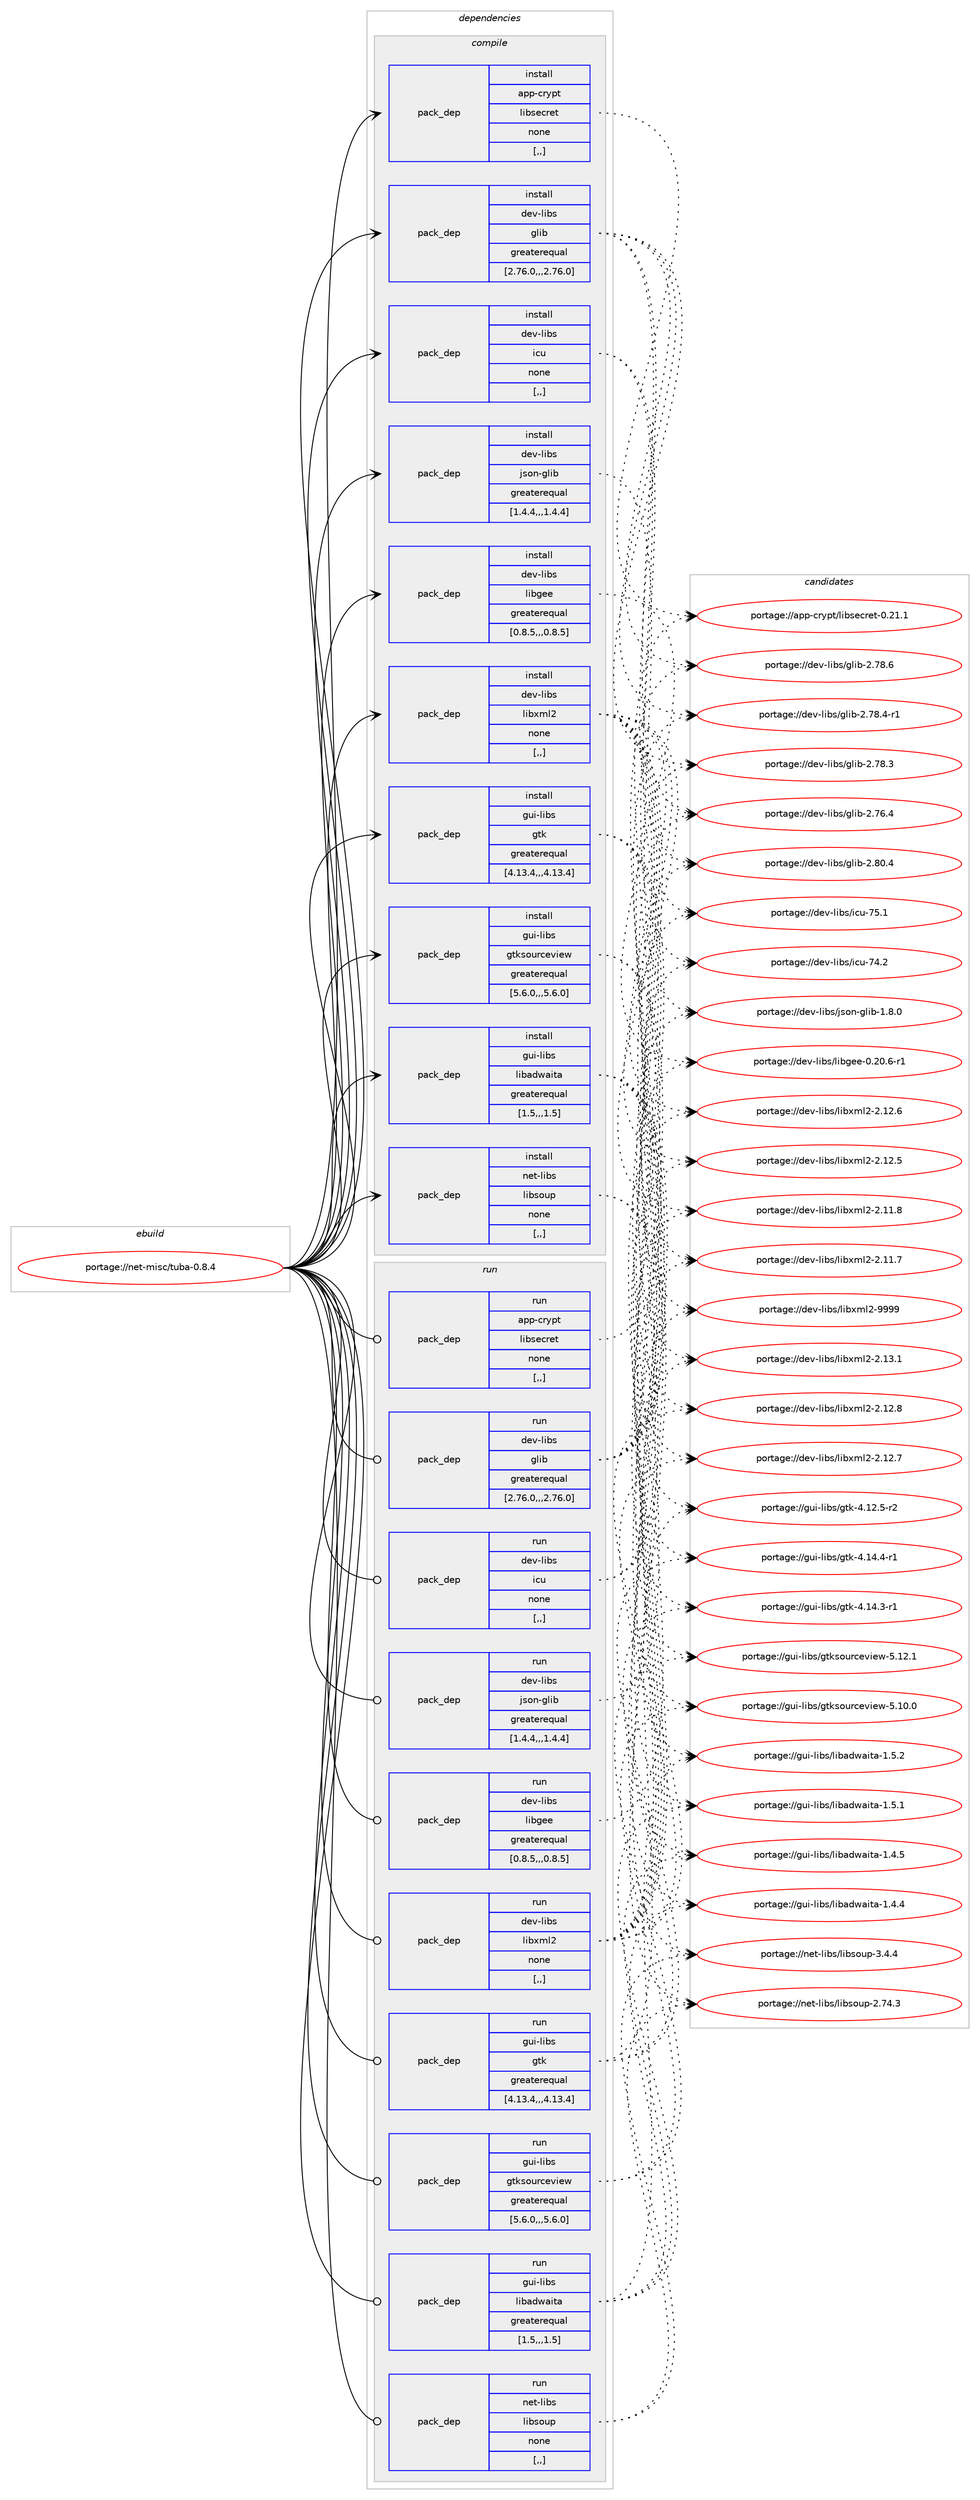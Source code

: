 digraph prolog {

# *************
# Graph options
# *************

newrank=true;
concentrate=true;
compound=true;
graph [rankdir=LR,fontname=Helvetica,fontsize=10,ranksep=1.5];#, ranksep=2.5, nodesep=0.2];
edge  [arrowhead=vee];
node  [fontname=Helvetica,fontsize=10];

# **********
# The ebuild
# **********

subgraph cluster_leftcol {
color=gray;
label=<<i>ebuild</i>>;
id [label="portage://net-misc/tuba-0.8.4", color=red, width=4, href="../net-misc/tuba-0.8.4.svg"];
}

# ****************
# The dependencies
# ****************

subgraph cluster_midcol {
color=gray;
label=<<i>dependencies</i>>;
subgraph cluster_compile {
fillcolor="#eeeeee";
style=filled;
label=<<i>compile</i>>;
subgraph pack647713 {
dependency887197 [label=<<TABLE BORDER="0" CELLBORDER="1" CELLSPACING="0" CELLPADDING="4" WIDTH="220"><TR><TD ROWSPAN="6" CELLPADDING="30">pack_dep</TD></TR><TR><TD WIDTH="110">install</TD></TR><TR><TD>app-crypt</TD></TR><TR><TD>libsecret</TD></TR><TR><TD>none</TD></TR><TR><TD>[,,]</TD></TR></TABLE>>, shape=none, color=blue];
}
id:e -> dependency887197:w [weight=20,style="solid",arrowhead="vee"];
subgraph pack647714 {
dependency887198 [label=<<TABLE BORDER="0" CELLBORDER="1" CELLSPACING="0" CELLPADDING="4" WIDTH="220"><TR><TD ROWSPAN="6" CELLPADDING="30">pack_dep</TD></TR><TR><TD WIDTH="110">install</TD></TR><TR><TD>dev-libs</TD></TR><TR><TD>glib</TD></TR><TR><TD>greaterequal</TD></TR><TR><TD>[2.76.0,,,2.76.0]</TD></TR></TABLE>>, shape=none, color=blue];
}
id:e -> dependency887198:w [weight=20,style="solid",arrowhead="vee"];
subgraph pack647715 {
dependency887199 [label=<<TABLE BORDER="0" CELLBORDER="1" CELLSPACING="0" CELLPADDING="4" WIDTH="220"><TR><TD ROWSPAN="6" CELLPADDING="30">pack_dep</TD></TR><TR><TD WIDTH="110">install</TD></TR><TR><TD>dev-libs</TD></TR><TR><TD>icu</TD></TR><TR><TD>none</TD></TR><TR><TD>[,,]</TD></TR></TABLE>>, shape=none, color=blue];
}
id:e -> dependency887199:w [weight=20,style="solid",arrowhead="vee"];
subgraph pack647716 {
dependency887200 [label=<<TABLE BORDER="0" CELLBORDER="1" CELLSPACING="0" CELLPADDING="4" WIDTH="220"><TR><TD ROWSPAN="6" CELLPADDING="30">pack_dep</TD></TR><TR><TD WIDTH="110">install</TD></TR><TR><TD>dev-libs</TD></TR><TR><TD>json-glib</TD></TR><TR><TD>greaterequal</TD></TR><TR><TD>[1.4.4,,,1.4.4]</TD></TR></TABLE>>, shape=none, color=blue];
}
id:e -> dependency887200:w [weight=20,style="solid",arrowhead="vee"];
subgraph pack647717 {
dependency887201 [label=<<TABLE BORDER="0" CELLBORDER="1" CELLSPACING="0" CELLPADDING="4" WIDTH="220"><TR><TD ROWSPAN="6" CELLPADDING="30">pack_dep</TD></TR><TR><TD WIDTH="110">install</TD></TR><TR><TD>dev-libs</TD></TR><TR><TD>libgee</TD></TR><TR><TD>greaterequal</TD></TR><TR><TD>[0.8.5,,,0.8.5]</TD></TR></TABLE>>, shape=none, color=blue];
}
id:e -> dependency887201:w [weight=20,style="solid",arrowhead="vee"];
subgraph pack647718 {
dependency887202 [label=<<TABLE BORDER="0" CELLBORDER="1" CELLSPACING="0" CELLPADDING="4" WIDTH="220"><TR><TD ROWSPAN="6" CELLPADDING="30">pack_dep</TD></TR><TR><TD WIDTH="110">install</TD></TR><TR><TD>dev-libs</TD></TR><TR><TD>libxml2</TD></TR><TR><TD>none</TD></TR><TR><TD>[,,]</TD></TR></TABLE>>, shape=none, color=blue];
}
id:e -> dependency887202:w [weight=20,style="solid",arrowhead="vee"];
subgraph pack647719 {
dependency887203 [label=<<TABLE BORDER="0" CELLBORDER="1" CELLSPACING="0" CELLPADDING="4" WIDTH="220"><TR><TD ROWSPAN="6" CELLPADDING="30">pack_dep</TD></TR><TR><TD WIDTH="110">install</TD></TR><TR><TD>gui-libs</TD></TR><TR><TD>gtk</TD></TR><TR><TD>greaterequal</TD></TR><TR><TD>[4.13.4,,,4.13.4]</TD></TR></TABLE>>, shape=none, color=blue];
}
id:e -> dependency887203:w [weight=20,style="solid",arrowhead="vee"];
subgraph pack647720 {
dependency887204 [label=<<TABLE BORDER="0" CELLBORDER="1" CELLSPACING="0" CELLPADDING="4" WIDTH="220"><TR><TD ROWSPAN="6" CELLPADDING="30">pack_dep</TD></TR><TR><TD WIDTH="110">install</TD></TR><TR><TD>gui-libs</TD></TR><TR><TD>gtksourceview</TD></TR><TR><TD>greaterequal</TD></TR><TR><TD>[5.6.0,,,5.6.0]</TD></TR></TABLE>>, shape=none, color=blue];
}
id:e -> dependency887204:w [weight=20,style="solid",arrowhead="vee"];
subgraph pack647721 {
dependency887205 [label=<<TABLE BORDER="0" CELLBORDER="1" CELLSPACING="0" CELLPADDING="4" WIDTH="220"><TR><TD ROWSPAN="6" CELLPADDING="30">pack_dep</TD></TR><TR><TD WIDTH="110">install</TD></TR><TR><TD>gui-libs</TD></TR><TR><TD>libadwaita</TD></TR><TR><TD>greaterequal</TD></TR><TR><TD>[1.5,,,1.5]</TD></TR></TABLE>>, shape=none, color=blue];
}
id:e -> dependency887205:w [weight=20,style="solid",arrowhead="vee"];
subgraph pack647722 {
dependency887206 [label=<<TABLE BORDER="0" CELLBORDER="1" CELLSPACING="0" CELLPADDING="4" WIDTH="220"><TR><TD ROWSPAN="6" CELLPADDING="30">pack_dep</TD></TR><TR><TD WIDTH="110">install</TD></TR><TR><TD>net-libs</TD></TR><TR><TD>libsoup</TD></TR><TR><TD>none</TD></TR><TR><TD>[,,]</TD></TR></TABLE>>, shape=none, color=blue];
}
id:e -> dependency887206:w [weight=20,style="solid",arrowhead="vee"];
}
subgraph cluster_compileandrun {
fillcolor="#eeeeee";
style=filled;
label=<<i>compile and run</i>>;
}
subgraph cluster_run {
fillcolor="#eeeeee";
style=filled;
label=<<i>run</i>>;
subgraph pack647723 {
dependency887207 [label=<<TABLE BORDER="0" CELLBORDER="1" CELLSPACING="0" CELLPADDING="4" WIDTH="220"><TR><TD ROWSPAN="6" CELLPADDING="30">pack_dep</TD></TR><TR><TD WIDTH="110">run</TD></TR><TR><TD>app-crypt</TD></TR><TR><TD>libsecret</TD></TR><TR><TD>none</TD></TR><TR><TD>[,,]</TD></TR></TABLE>>, shape=none, color=blue];
}
id:e -> dependency887207:w [weight=20,style="solid",arrowhead="odot"];
subgraph pack647724 {
dependency887208 [label=<<TABLE BORDER="0" CELLBORDER="1" CELLSPACING="0" CELLPADDING="4" WIDTH="220"><TR><TD ROWSPAN="6" CELLPADDING="30">pack_dep</TD></TR><TR><TD WIDTH="110">run</TD></TR><TR><TD>dev-libs</TD></TR><TR><TD>glib</TD></TR><TR><TD>greaterequal</TD></TR><TR><TD>[2.76.0,,,2.76.0]</TD></TR></TABLE>>, shape=none, color=blue];
}
id:e -> dependency887208:w [weight=20,style="solid",arrowhead="odot"];
subgraph pack647725 {
dependency887209 [label=<<TABLE BORDER="0" CELLBORDER="1" CELLSPACING="0" CELLPADDING="4" WIDTH="220"><TR><TD ROWSPAN="6" CELLPADDING="30">pack_dep</TD></TR><TR><TD WIDTH="110">run</TD></TR><TR><TD>dev-libs</TD></TR><TR><TD>icu</TD></TR><TR><TD>none</TD></TR><TR><TD>[,,]</TD></TR></TABLE>>, shape=none, color=blue];
}
id:e -> dependency887209:w [weight=20,style="solid",arrowhead="odot"];
subgraph pack647726 {
dependency887210 [label=<<TABLE BORDER="0" CELLBORDER="1" CELLSPACING="0" CELLPADDING="4" WIDTH="220"><TR><TD ROWSPAN="6" CELLPADDING="30">pack_dep</TD></TR><TR><TD WIDTH="110">run</TD></TR><TR><TD>dev-libs</TD></TR><TR><TD>json-glib</TD></TR><TR><TD>greaterequal</TD></TR><TR><TD>[1.4.4,,,1.4.4]</TD></TR></TABLE>>, shape=none, color=blue];
}
id:e -> dependency887210:w [weight=20,style="solid",arrowhead="odot"];
subgraph pack647727 {
dependency887211 [label=<<TABLE BORDER="0" CELLBORDER="1" CELLSPACING="0" CELLPADDING="4" WIDTH="220"><TR><TD ROWSPAN="6" CELLPADDING="30">pack_dep</TD></TR><TR><TD WIDTH="110">run</TD></TR><TR><TD>dev-libs</TD></TR><TR><TD>libgee</TD></TR><TR><TD>greaterequal</TD></TR><TR><TD>[0.8.5,,,0.8.5]</TD></TR></TABLE>>, shape=none, color=blue];
}
id:e -> dependency887211:w [weight=20,style="solid",arrowhead="odot"];
subgraph pack647728 {
dependency887212 [label=<<TABLE BORDER="0" CELLBORDER="1" CELLSPACING="0" CELLPADDING="4" WIDTH="220"><TR><TD ROWSPAN="6" CELLPADDING="30">pack_dep</TD></TR><TR><TD WIDTH="110">run</TD></TR><TR><TD>dev-libs</TD></TR><TR><TD>libxml2</TD></TR><TR><TD>none</TD></TR><TR><TD>[,,]</TD></TR></TABLE>>, shape=none, color=blue];
}
id:e -> dependency887212:w [weight=20,style="solid",arrowhead="odot"];
subgraph pack647729 {
dependency887213 [label=<<TABLE BORDER="0" CELLBORDER="1" CELLSPACING="0" CELLPADDING="4" WIDTH="220"><TR><TD ROWSPAN="6" CELLPADDING="30">pack_dep</TD></TR><TR><TD WIDTH="110">run</TD></TR><TR><TD>gui-libs</TD></TR><TR><TD>gtk</TD></TR><TR><TD>greaterequal</TD></TR><TR><TD>[4.13.4,,,4.13.4]</TD></TR></TABLE>>, shape=none, color=blue];
}
id:e -> dependency887213:w [weight=20,style="solid",arrowhead="odot"];
subgraph pack647730 {
dependency887214 [label=<<TABLE BORDER="0" CELLBORDER="1" CELLSPACING="0" CELLPADDING="4" WIDTH="220"><TR><TD ROWSPAN="6" CELLPADDING="30">pack_dep</TD></TR><TR><TD WIDTH="110">run</TD></TR><TR><TD>gui-libs</TD></TR><TR><TD>gtksourceview</TD></TR><TR><TD>greaterequal</TD></TR><TR><TD>[5.6.0,,,5.6.0]</TD></TR></TABLE>>, shape=none, color=blue];
}
id:e -> dependency887214:w [weight=20,style="solid",arrowhead="odot"];
subgraph pack647731 {
dependency887215 [label=<<TABLE BORDER="0" CELLBORDER="1" CELLSPACING="0" CELLPADDING="4" WIDTH="220"><TR><TD ROWSPAN="6" CELLPADDING="30">pack_dep</TD></TR><TR><TD WIDTH="110">run</TD></TR><TR><TD>gui-libs</TD></TR><TR><TD>libadwaita</TD></TR><TR><TD>greaterequal</TD></TR><TR><TD>[1.5,,,1.5]</TD></TR></TABLE>>, shape=none, color=blue];
}
id:e -> dependency887215:w [weight=20,style="solid",arrowhead="odot"];
subgraph pack647732 {
dependency887216 [label=<<TABLE BORDER="0" CELLBORDER="1" CELLSPACING="0" CELLPADDING="4" WIDTH="220"><TR><TD ROWSPAN="6" CELLPADDING="30">pack_dep</TD></TR><TR><TD WIDTH="110">run</TD></TR><TR><TD>net-libs</TD></TR><TR><TD>libsoup</TD></TR><TR><TD>none</TD></TR><TR><TD>[,,]</TD></TR></TABLE>>, shape=none, color=blue];
}
id:e -> dependency887216:w [weight=20,style="solid",arrowhead="odot"];
}
}

# **************
# The candidates
# **************

subgraph cluster_choices {
rank=same;
color=gray;
label=<<i>candidates</i>>;

subgraph choice647713 {
color=black;
nodesep=1;
choice97112112459911412111211647108105981151019911410111645484650494649 [label="portage://app-crypt/libsecret-0.21.1", color=red, width=4,href="../app-crypt/libsecret-0.21.1.svg"];
dependency887197:e -> choice97112112459911412111211647108105981151019911410111645484650494649:w [style=dotted,weight="100"];
}
subgraph choice647714 {
color=black;
nodesep=1;
choice1001011184510810598115471031081059845504656484652 [label="portage://dev-libs/glib-2.80.4", color=red, width=4,href="../dev-libs/glib-2.80.4.svg"];
choice1001011184510810598115471031081059845504655564654 [label="portage://dev-libs/glib-2.78.6", color=red, width=4,href="../dev-libs/glib-2.78.6.svg"];
choice10010111845108105981154710310810598455046555646524511449 [label="portage://dev-libs/glib-2.78.4-r1", color=red, width=4,href="../dev-libs/glib-2.78.4-r1.svg"];
choice1001011184510810598115471031081059845504655564651 [label="portage://dev-libs/glib-2.78.3", color=red, width=4,href="../dev-libs/glib-2.78.3.svg"];
choice1001011184510810598115471031081059845504655544652 [label="portage://dev-libs/glib-2.76.4", color=red, width=4,href="../dev-libs/glib-2.76.4.svg"];
dependency887198:e -> choice1001011184510810598115471031081059845504656484652:w [style=dotted,weight="100"];
dependency887198:e -> choice1001011184510810598115471031081059845504655564654:w [style=dotted,weight="100"];
dependency887198:e -> choice10010111845108105981154710310810598455046555646524511449:w [style=dotted,weight="100"];
dependency887198:e -> choice1001011184510810598115471031081059845504655564651:w [style=dotted,weight="100"];
dependency887198:e -> choice1001011184510810598115471031081059845504655544652:w [style=dotted,weight="100"];
}
subgraph choice647715 {
color=black;
nodesep=1;
choice100101118451081059811547105991174555534649 [label="portage://dev-libs/icu-75.1", color=red, width=4,href="../dev-libs/icu-75.1.svg"];
choice100101118451081059811547105991174555524650 [label="portage://dev-libs/icu-74.2", color=red, width=4,href="../dev-libs/icu-74.2.svg"];
dependency887199:e -> choice100101118451081059811547105991174555534649:w [style=dotted,weight="100"];
dependency887199:e -> choice100101118451081059811547105991174555524650:w [style=dotted,weight="100"];
}
subgraph choice647716 {
color=black;
nodesep=1;
choice1001011184510810598115471061151111104510310810598454946564648 [label="portage://dev-libs/json-glib-1.8.0", color=red, width=4,href="../dev-libs/json-glib-1.8.0.svg"];
dependency887200:e -> choice1001011184510810598115471061151111104510310810598454946564648:w [style=dotted,weight="100"];
}
subgraph choice647717 {
color=black;
nodesep=1;
choice10010111845108105981154710810598103101101454846504846544511449 [label="portage://dev-libs/libgee-0.20.6-r1", color=red, width=4,href="../dev-libs/libgee-0.20.6-r1.svg"];
dependency887201:e -> choice10010111845108105981154710810598103101101454846504846544511449:w [style=dotted,weight="100"];
}
subgraph choice647718 {
color=black;
nodesep=1;
choice10010111845108105981154710810598120109108504557575757 [label="portage://dev-libs/libxml2-9999", color=red, width=4,href="../dev-libs/libxml2-9999.svg"];
choice100101118451081059811547108105981201091085045504649514649 [label="portage://dev-libs/libxml2-2.13.1", color=red, width=4,href="../dev-libs/libxml2-2.13.1.svg"];
choice100101118451081059811547108105981201091085045504649504656 [label="portage://dev-libs/libxml2-2.12.8", color=red, width=4,href="../dev-libs/libxml2-2.12.8.svg"];
choice100101118451081059811547108105981201091085045504649504655 [label="portage://dev-libs/libxml2-2.12.7", color=red, width=4,href="../dev-libs/libxml2-2.12.7.svg"];
choice100101118451081059811547108105981201091085045504649504654 [label="portage://dev-libs/libxml2-2.12.6", color=red, width=4,href="../dev-libs/libxml2-2.12.6.svg"];
choice100101118451081059811547108105981201091085045504649504653 [label="portage://dev-libs/libxml2-2.12.5", color=red, width=4,href="../dev-libs/libxml2-2.12.5.svg"];
choice100101118451081059811547108105981201091085045504649494656 [label="portage://dev-libs/libxml2-2.11.8", color=red, width=4,href="../dev-libs/libxml2-2.11.8.svg"];
choice100101118451081059811547108105981201091085045504649494655 [label="portage://dev-libs/libxml2-2.11.7", color=red, width=4,href="../dev-libs/libxml2-2.11.7.svg"];
dependency887202:e -> choice10010111845108105981154710810598120109108504557575757:w [style=dotted,weight="100"];
dependency887202:e -> choice100101118451081059811547108105981201091085045504649514649:w [style=dotted,weight="100"];
dependency887202:e -> choice100101118451081059811547108105981201091085045504649504656:w [style=dotted,weight="100"];
dependency887202:e -> choice100101118451081059811547108105981201091085045504649504655:w [style=dotted,weight="100"];
dependency887202:e -> choice100101118451081059811547108105981201091085045504649504654:w [style=dotted,weight="100"];
dependency887202:e -> choice100101118451081059811547108105981201091085045504649504653:w [style=dotted,weight="100"];
dependency887202:e -> choice100101118451081059811547108105981201091085045504649494656:w [style=dotted,weight="100"];
dependency887202:e -> choice100101118451081059811547108105981201091085045504649494655:w [style=dotted,weight="100"];
}
subgraph choice647719 {
color=black;
nodesep=1;
choice103117105451081059811547103116107455246495246524511449 [label="portage://gui-libs/gtk-4.14.4-r1", color=red, width=4,href="../gui-libs/gtk-4.14.4-r1.svg"];
choice103117105451081059811547103116107455246495246514511449 [label="portage://gui-libs/gtk-4.14.3-r1", color=red, width=4,href="../gui-libs/gtk-4.14.3-r1.svg"];
choice103117105451081059811547103116107455246495046534511450 [label="portage://gui-libs/gtk-4.12.5-r2", color=red, width=4,href="../gui-libs/gtk-4.12.5-r2.svg"];
dependency887203:e -> choice103117105451081059811547103116107455246495246524511449:w [style=dotted,weight="100"];
dependency887203:e -> choice103117105451081059811547103116107455246495246514511449:w [style=dotted,weight="100"];
dependency887203:e -> choice103117105451081059811547103116107455246495046534511450:w [style=dotted,weight="100"];
}
subgraph choice647720 {
color=black;
nodesep=1;
choice1031171054510810598115471031161071151111171149910111810510111945534649504649 [label="portage://gui-libs/gtksourceview-5.12.1", color=red, width=4,href="../gui-libs/gtksourceview-5.12.1.svg"];
choice1031171054510810598115471031161071151111171149910111810510111945534649484648 [label="portage://gui-libs/gtksourceview-5.10.0", color=red, width=4,href="../gui-libs/gtksourceview-5.10.0.svg"];
dependency887204:e -> choice1031171054510810598115471031161071151111171149910111810510111945534649504649:w [style=dotted,weight="100"];
dependency887204:e -> choice1031171054510810598115471031161071151111171149910111810510111945534649484648:w [style=dotted,weight="100"];
}
subgraph choice647721 {
color=black;
nodesep=1;
choice10311710545108105981154710810598971001199710511697454946534650 [label="portage://gui-libs/libadwaita-1.5.2", color=red, width=4,href="../gui-libs/libadwaita-1.5.2.svg"];
choice10311710545108105981154710810598971001199710511697454946534649 [label="portage://gui-libs/libadwaita-1.5.1", color=red, width=4,href="../gui-libs/libadwaita-1.5.1.svg"];
choice10311710545108105981154710810598971001199710511697454946524653 [label="portage://gui-libs/libadwaita-1.4.5", color=red, width=4,href="../gui-libs/libadwaita-1.4.5.svg"];
choice10311710545108105981154710810598971001199710511697454946524652 [label="portage://gui-libs/libadwaita-1.4.4", color=red, width=4,href="../gui-libs/libadwaita-1.4.4.svg"];
dependency887205:e -> choice10311710545108105981154710810598971001199710511697454946534650:w [style=dotted,weight="100"];
dependency887205:e -> choice10311710545108105981154710810598971001199710511697454946534649:w [style=dotted,weight="100"];
dependency887205:e -> choice10311710545108105981154710810598971001199710511697454946524653:w [style=dotted,weight="100"];
dependency887205:e -> choice10311710545108105981154710810598971001199710511697454946524652:w [style=dotted,weight="100"];
}
subgraph choice647722 {
color=black;
nodesep=1;
choice11010111645108105981154710810598115111117112455146524652 [label="portage://net-libs/libsoup-3.4.4", color=red, width=4,href="../net-libs/libsoup-3.4.4.svg"];
choice1101011164510810598115471081059811511111711245504655524651 [label="portage://net-libs/libsoup-2.74.3", color=red, width=4,href="../net-libs/libsoup-2.74.3.svg"];
dependency887206:e -> choice11010111645108105981154710810598115111117112455146524652:w [style=dotted,weight="100"];
dependency887206:e -> choice1101011164510810598115471081059811511111711245504655524651:w [style=dotted,weight="100"];
}
subgraph choice647723 {
color=black;
nodesep=1;
choice97112112459911412111211647108105981151019911410111645484650494649 [label="portage://app-crypt/libsecret-0.21.1", color=red, width=4,href="../app-crypt/libsecret-0.21.1.svg"];
dependency887207:e -> choice97112112459911412111211647108105981151019911410111645484650494649:w [style=dotted,weight="100"];
}
subgraph choice647724 {
color=black;
nodesep=1;
choice1001011184510810598115471031081059845504656484652 [label="portage://dev-libs/glib-2.80.4", color=red, width=4,href="../dev-libs/glib-2.80.4.svg"];
choice1001011184510810598115471031081059845504655564654 [label="portage://dev-libs/glib-2.78.6", color=red, width=4,href="../dev-libs/glib-2.78.6.svg"];
choice10010111845108105981154710310810598455046555646524511449 [label="portage://dev-libs/glib-2.78.4-r1", color=red, width=4,href="../dev-libs/glib-2.78.4-r1.svg"];
choice1001011184510810598115471031081059845504655564651 [label="portage://dev-libs/glib-2.78.3", color=red, width=4,href="../dev-libs/glib-2.78.3.svg"];
choice1001011184510810598115471031081059845504655544652 [label="portage://dev-libs/glib-2.76.4", color=red, width=4,href="../dev-libs/glib-2.76.4.svg"];
dependency887208:e -> choice1001011184510810598115471031081059845504656484652:w [style=dotted,weight="100"];
dependency887208:e -> choice1001011184510810598115471031081059845504655564654:w [style=dotted,weight="100"];
dependency887208:e -> choice10010111845108105981154710310810598455046555646524511449:w [style=dotted,weight="100"];
dependency887208:e -> choice1001011184510810598115471031081059845504655564651:w [style=dotted,weight="100"];
dependency887208:e -> choice1001011184510810598115471031081059845504655544652:w [style=dotted,weight="100"];
}
subgraph choice647725 {
color=black;
nodesep=1;
choice100101118451081059811547105991174555534649 [label="portage://dev-libs/icu-75.1", color=red, width=4,href="../dev-libs/icu-75.1.svg"];
choice100101118451081059811547105991174555524650 [label="portage://dev-libs/icu-74.2", color=red, width=4,href="../dev-libs/icu-74.2.svg"];
dependency887209:e -> choice100101118451081059811547105991174555534649:w [style=dotted,weight="100"];
dependency887209:e -> choice100101118451081059811547105991174555524650:w [style=dotted,weight="100"];
}
subgraph choice647726 {
color=black;
nodesep=1;
choice1001011184510810598115471061151111104510310810598454946564648 [label="portage://dev-libs/json-glib-1.8.0", color=red, width=4,href="../dev-libs/json-glib-1.8.0.svg"];
dependency887210:e -> choice1001011184510810598115471061151111104510310810598454946564648:w [style=dotted,weight="100"];
}
subgraph choice647727 {
color=black;
nodesep=1;
choice10010111845108105981154710810598103101101454846504846544511449 [label="portage://dev-libs/libgee-0.20.6-r1", color=red, width=4,href="../dev-libs/libgee-0.20.6-r1.svg"];
dependency887211:e -> choice10010111845108105981154710810598103101101454846504846544511449:w [style=dotted,weight="100"];
}
subgraph choice647728 {
color=black;
nodesep=1;
choice10010111845108105981154710810598120109108504557575757 [label="portage://dev-libs/libxml2-9999", color=red, width=4,href="../dev-libs/libxml2-9999.svg"];
choice100101118451081059811547108105981201091085045504649514649 [label="portage://dev-libs/libxml2-2.13.1", color=red, width=4,href="../dev-libs/libxml2-2.13.1.svg"];
choice100101118451081059811547108105981201091085045504649504656 [label="portage://dev-libs/libxml2-2.12.8", color=red, width=4,href="../dev-libs/libxml2-2.12.8.svg"];
choice100101118451081059811547108105981201091085045504649504655 [label="portage://dev-libs/libxml2-2.12.7", color=red, width=4,href="../dev-libs/libxml2-2.12.7.svg"];
choice100101118451081059811547108105981201091085045504649504654 [label="portage://dev-libs/libxml2-2.12.6", color=red, width=4,href="../dev-libs/libxml2-2.12.6.svg"];
choice100101118451081059811547108105981201091085045504649504653 [label="portage://dev-libs/libxml2-2.12.5", color=red, width=4,href="../dev-libs/libxml2-2.12.5.svg"];
choice100101118451081059811547108105981201091085045504649494656 [label="portage://dev-libs/libxml2-2.11.8", color=red, width=4,href="../dev-libs/libxml2-2.11.8.svg"];
choice100101118451081059811547108105981201091085045504649494655 [label="portage://dev-libs/libxml2-2.11.7", color=red, width=4,href="../dev-libs/libxml2-2.11.7.svg"];
dependency887212:e -> choice10010111845108105981154710810598120109108504557575757:w [style=dotted,weight="100"];
dependency887212:e -> choice100101118451081059811547108105981201091085045504649514649:w [style=dotted,weight="100"];
dependency887212:e -> choice100101118451081059811547108105981201091085045504649504656:w [style=dotted,weight="100"];
dependency887212:e -> choice100101118451081059811547108105981201091085045504649504655:w [style=dotted,weight="100"];
dependency887212:e -> choice100101118451081059811547108105981201091085045504649504654:w [style=dotted,weight="100"];
dependency887212:e -> choice100101118451081059811547108105981201091085045504649504653:w [style=dotted,weight="100"];
dependency887212:e -> choice100101118451081059811547108105981201091085045504649494656:w [style=dotted,weight="100"];
dependency887212:e -> choice100101118451081059811547108105981201091085045504649494655:w [style=dotted,weight="100"];
}
subgraph choice647729 {
color=black;
nodesep=1;
choice103117105451081059811547103116107455246495246524511449 [label="portage://gui-libs/gtk-4.14.4-r1", color=red, width=4,href="../gui-libs/gtk-4.14.4-r1.svg"];
choice103117105451081059811547103116107455246495246514511449 [label="portage://gui-libs/gtk-4.14.3-r1", color=red, width=4,href="../gui-libs/gtk-4.14.3-r1.svg"];
choice103117105451081059811547103116107455246495046534511450 [label="portage://gui-libs/gtk-4.12.5-r2", color=red, width=4,href="../gui-libs/gtk-4.12.5-r2.svg"];
dependency887213:e -> choice103117105451081059811547103116107455246495246524511449:w [style=dotted,weight="100"];
dependency887213:e -> choice103117105451081059811547103116107455246495246514511449:w [style=dotted,weight="100"];
dependency887213:e -> choice103117105451081059811547103116107455246495046534511450:w [style=dotted,weight="100"];
}
subgraph choice647730 {
color=black;
nodesep=1;
choice1031171054510810598115471031161071151111171149910111810510111945534649504649 [label="portage://gui-libs/gtksourceview-5.12.1", color=red, width=4,href="../gui-libs/gtksourceview-5.12.1.svg"];
choice1031171054510810598115471031161071151111171149910111810510111945534649484648 [label="portage://gui-libs/gtksourceview-5.10.0", color=red, width=4,href="../gui-libs/gtksourceview-5.10.0.svg"];
dependency887214:e -> choice1031171054510810598115471031161071151111171149910111810510111945534649504649:w [style=dotted,weight="100"];
dependency887214:e -> choice1031171054510810598115471031161071151111171149910111810510111945534649484648:w [style=dotted,weight="100"];
}
subgraph choice647731 {
color=black;
nodesep=1;
choice10311710545108105981154710810598971001199710511697454946534650 [label="portage://gui-libs/libadwaita-1.5.2", color=red, width=4,href="../gui-libs/libadwaita-1.5.2.svg"];
choice10311710545108105981154710810598971001199710511697454946534649 [label="portage://gui-libs/libadwaita-1.5.1", color=red, width=4,href="../gui-libs/libadwaita-1.5.1.svg"];
choice10311710545108105981154710810598971001199710511697454946524653 [label="portage://gui-libs/libadwaita-1.4.5", color=red, width=4,href="../gui-libs/libadwaita-1.4.5.svg"];
choice10311710545108105981154710810598971001199710511697454946524652 [label="portage://gui-libs/libadwaita-1.4.4", color=red, width=4,href="../gui-libs/libadwaita-1.4.4.svg"];
dependency887215:e -> choice10311710545108105981154710810598971001199710511697454946534650:w [style=dotted,weight="100"];
dependency887215:e -> choice10311710545108105981154710810598971001199710511697454946534649:w [style=dotted,weight="100"];
dependency887215:e -> choice10311710545108105981154710810598971001199710511697454946524653:w [style=dotted,weight="100"];
dependency887215:e -> choice10311710545108105981154710810598971001199710511697454946524652:w [style=dotted,weight="100"];
}
subgraph choice647732 {
color=black;
nodesep=1;
choice11010111645108105981154710810598115111117112455146524652 [label="portage://net-libs/libsoup-3.4.4", color=red, width=4,href="../net-libs/libsoup-3.4.4.svg"];
choice1101011164510810598115471081059811511111711245504655524651 [label="portage://net-libs/libsoup-2.74.3", color=red, width=4,href="../net-libs/libsoup-2.74.3.svg"];
dependency887216:e -> choice11010111645108105981154710810598115111117112455146524652:w [style=dotted,weight="100"];
dependency887216:e -> choice1101011164510810598115471081059811511111711245504655524651:w [style=dotted,weight="100"];
}
}

}
